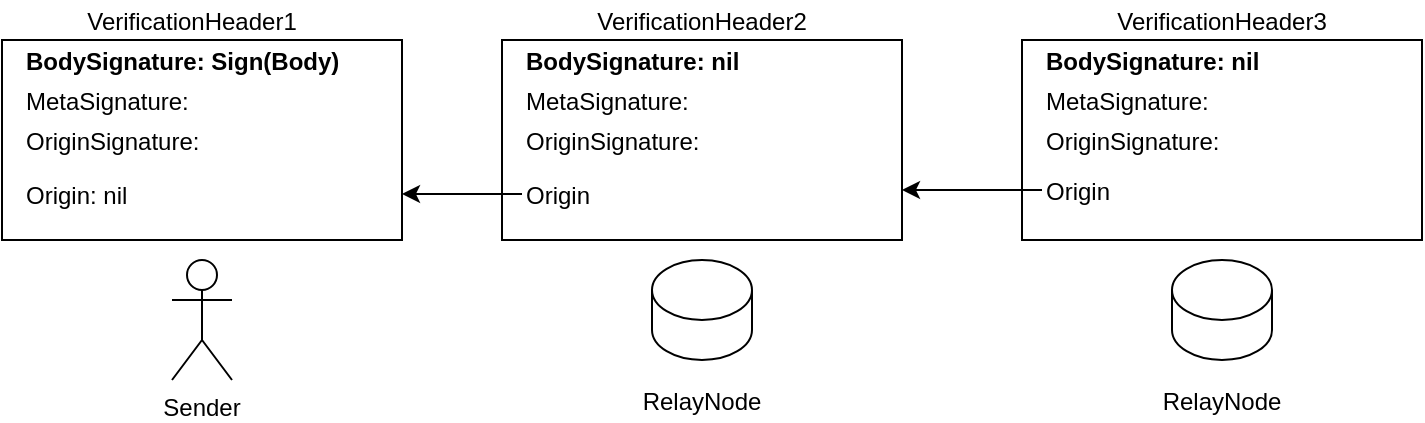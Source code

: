 <mxfile version="13.2.2" type="device"><diagram id="UC8PEWtSOLpKBmqXKk1g" name="Page-1"><mxGraphModel dx="1408" dy="829" grid="1" gridSize="10" guides="1" tooltips="1" connect="1" arrows="1" fold="1" page="1" pageScale="1" pageWidth="850" pageHeight="1100" math="0" shadow="0"><root><mxCell id="0"/><mxCell id="1" parent="0"/><mxCell id="_XJJzuyp8WzIFGTUgIQm-3" value="" style="rounded=0;" parent="1" vertex="1"><mxGeometry x="95" y="430" width="200" height="100" as="geometry"/></mxCell><mxCell id="_XJJzuyp8WzIFGTUgIQm-4" value="Sender" style="shape=umlActor;verticalLabelPosition=bottom;verticalAlign=top;outlineConnect=0;" parent="1" vertex="1"><mxGeometry x="180" y="540" width="30" height="60" as="geometry"/></mxCell><mxCell id="_XJJzuyp8WzIFGTUgIQm-5" value="" style="rounded=0;" parent="1" vertex="1"><mxGeometry x="345" y="430" width="200" height="100" as="geometry"/></mxCell><mxCell id="_XJJzuyp8WzIFGTUgIQm-6" value="VerificationHeader2" style="text;strokeColor=none;fillColor=none;align=center;verticalAlign=middle;rounded=0;" parent="1" vertex="1"><mxGeometry x="425" y="410" width="40" height="20" as="geometry"/></mxCell><mxCell id="_XJJzuyp8WzIFGTUgIQm-7" value="" style="shape=cylinder3;boundedLbl=1;backgroundOutline=1;size=15;" parent="1" vertex="1"><mxGeometry x="420" y="540" width="50" height="50" as="geometry"/></mxCell><mxCell id="_XJJzuyp8WzIFGTUgIQm-8" value="RelayNode" style="text;strokeColor=none;fillColor=none;align=center;verticalAlign=middle;rounded=0;" parent="1" vertex="1"><mxGeometry x="425" y="600" width="40" height="20" as="geometry"/></mxCell><mxCell id="_XJJzuyp8WzIFGTUgIQm-9" value="BodySignature: nil" style="text;strokeColor=none;fillColor=none;align=left;verticalAlign=middle;rounded=0;fontStyle=1" parent="1" vertex="1"><mxGeometry x="355" y="430" width="110" height="20" as="geometry"/></mxCell><mxCell id="_XJJzuyp8WzIFGTUgIQm-10" value="" style="edgeStyle=orthogonalEdgeStyle;rounded=0;orthogonalLoop=1;jettySize=auto;exitX=0;exitY=0.5;exitDx=0;exitDy=0;" parent="1" source="_XJJzuyp8WzIFGTUgIQm-11" edge="1"><mxGeometry relative="1" as="geometry"><mxPoint x="295" y="507" as="targetPoint"/></mxGeometry></mxCell><mxCell id="_XJJzuyp8WzIFGTUgIQm-11" value="Origin" style="text;strokeColor=none;fillColor=none;align=left;verticalAlign=middle;rounded=0;fontStyle=0" parent="1" vertex="1"><mxGeometry x="355" y="497" width="40" height="20" as="geometry"/></mxCell><mxCell id="_XJJzuyp8WzIFGTUgIQm-12" value="MetaSignature:" style="text;strokeColor=none;fillColor=none;align=left;verticalAlign=middle;rounded=0;" parent="1" vertex="1"><mxGeometry x="355" y="450" width="40" height="20" as="geometry"/></mxCell><mxCell id="_XJJzuyp8WzIFGTUgIQm-13" value="OriginSignature:" style="text;strokeColor=none;fillColor=none;align=left;verticalAlign=middle;rounded=0;" parent="1" vertex="1"><mxGeometry x="355" y="470" width="40" height="20" as="geometry"/></mxCell><mxCell id="_XJJzuyp8WzIFGTUgIQm-14" value="BodySignature: Sign(Body)" style="text;strokeColor=none;fillColor=none;align=left;verticalAlign=middle;rounded=0;fontStyle=1" parent="1" vertex="1"><mxGeometry x="105" y="430" width="210" height="20" as="geometry"/></mxCell><mxCell id="_XJJzuyp8WzIFGTUgIQm-15" value="Origin: nil" style="text;strokeColor=none;fillColor=none;align=left;verticalAlign=middle;rounded=0;fontStyle=0" parent="1" vertex="1"><mxGeometry x="105" y="497" width="60" height="20" as="geometry"/></mxCell><mxCell id="_XJJzuyp8WzIFGTUgIQm-16" value="MetaSignature:" style="text;strokeColor=none;fillColor=none;align=left;verticalAlign=middle;rounded=0;" parent="1" vertex="1"><mxGeometry x="105" y="450" width="40" height="20" as="geometry"/></mxCell><mxCell id="_XJJzuyp8WzIFGTUgIQm-17" value="OriginSignature:" style="text;strokeColor=none;fillColor=none;align=left;verticalAlign=middle;rounded=0;" parent="1" vertex="1"><mxGeometry x="105" y="470" width="40" height="20" as="geometry"/></mxCell><mxCell id="_XJJzuyp8WzIFGTUgIQm-18" value="" style="rounded=0;" parent="1" vertex="1"><mxGeometry x="605" y="430" width="200" height="100" as="geometry"/></mxCell><mxCell id="_XJJzuyp8WzIFGTUgIQm-19" value="VerificationHeader3" style="text;strokeColor=none;fillColor=none;align=center;verticalAlign=middle;rounded=0;" parent="1" vertex="1"><mxGeometry x="685" y="410" width="40" height="20" as="geometry"/></mxCell><mxCell id="_XJJzuyp8WzIFGTUgIQm-20" value="" style="shape=cylinder3;boundedLbl=1;backgroundOutline=1;size=15;" parent="1" vertex="1"><mxGeometry x="680" y="540" width="50" height="50" as="geometry"/></mxCell><mxCell id="_XJJzuyp8WzIFGTUgIQm-21" value="BodySignature: nil" style="text;strokeColor=none;fillColor=none;align=left;verticalAlign=middle;rounded=0;fontStyle=1" parent="1" vertex="1"><mxGeometry x="615" y="430" width="110" height="20" as="geometry"/></mxCell><mxCell id="_XJJzuyp8WzIFGTUgIQm-22" value="" style="edgeStyle=orthogonalEdgeStyle;rounded=0;orthogonalLoop=1;jettySize=auto;exitX=0;exitY=0.5;exitDx=0;exitDy=0;entryX=1;entryY=0.75;entryDx=0;entryDy=0;" parent="1" source="_XJJzuyp8WzIFGTUgIQm-23" target="_XJJzuyp8WzIFGTUgIQm-5" edge="1"><mxGeometry relative="1" as="geometry"/></mxCell><mxCell id="_XJJzuyp8WzIFGTUgIQm-23" value="Origin" style="text;strokeColor=none;fillColor=none;align=left;verticalAlign=middle;rounded=0;fontStyle=0" parent="1" vertex="1"><mxGeometry x="615" y="495" width="40" height="20" as="geometry"/></mxCell><mxCell id="_XJJzuyp8WzIFGTUgIQm-24" value="MetaSignature:" style="text;strokeColor=none;fillColor=none;align=left;verticalAlign=middle;rounded=0;" parent="1" vertex="1"><mxGeometry x="615" y="450" width="40" height="20" as="geometry"/></mxCell><mxCell id="_XJJzuyp8WzIFGTUgIQm-25" value="OriginSignature:" style="text;strokeColor=none;fillColor=none;align=left;verticalAlign=middle;rounded=0;" parent="1" vertex="1"><mxGeometry x="615" y="470" width="40" height="20" as="geometry"/></mxCell><mxCell id="_XJJzuyp8WzIFGTUgIQm-26" value="RelayNode" style="text;strokeColor=none;fillColor=none;align=center;verticalAlign=middle;rounded=0;" parent="1" vertex="1"><mxGeometry x="685" y="600" width="40" height="20" as="geometry"/></mxCell><mxCell id="_XJJzuyp8WzIFGTUgIQm-27" value="VerificationHeader1" style="text;strokeColor=none;fillColor=none;align=center;verticalAlign=middle;rounded=0;" parent="1" vertex="1"><mxGeometry x="170" y="410" width="40" height="20" as="geometry"/></mxCell></root></mxGraphModel></diagram></mxfile>